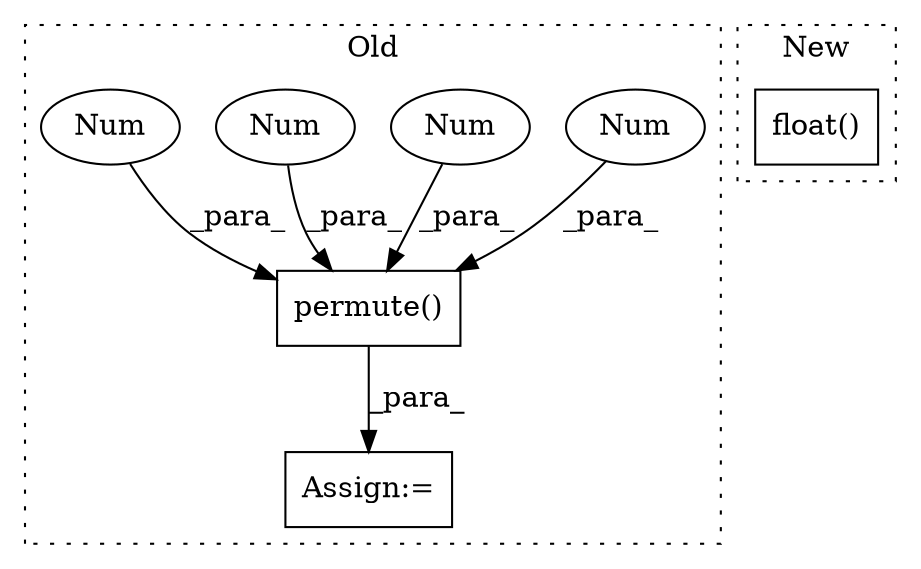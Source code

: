 digraph G {
subgraph cluster0 {
1 [label="permute()" a="75" s="1736,1794" l="51,1" shape="box"];
3 [label="Num" a="76" s="1791" l="1" shape="ellipse"];
4 [label="Num" a="76" s="1793" l="1" shape="ellipse"];
5 [label="Assign:=" a="68" s="1733" l="3" shape="box"];
6 [label="Num" a="76" s="1789" l="1" shape="ellipse"];
7 [label="Num" a="76" s="1787" l="1" shape="ellipse"];
label = "Old";
style="dotted";
}
subgraph cluster1 {
2 [label="float()" a="75" s="1931" l="24" shape="box"];
label = "New";
style="dotted";
}
1 -> 5 [label="_para_"];
3 -> 1 [label="_para_"];
4 -> 1 [label="_para_"];
6 -> 1 [label="_para_"];
7 -> 1 [label="_para_"];
}